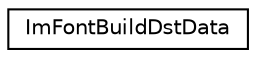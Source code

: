 digraph "Graphical Class Hierarchy"
{
 // LATEX_PDF_SIZE
  edge [fontname="Helvetica",fontsize="10",labelfontname="Helvetica",labelfontsize="10"];
  node [fontname="Helvetica",fontsize="10",shape=record];
  rankdir="LR";
  Node0 [label="ImFontBuildDstData",height=0.2,width=0.4,color="black", fillcolor="white", style="filled",URL="$structImFontBuildDstData.html",tooltip=" "];
}
